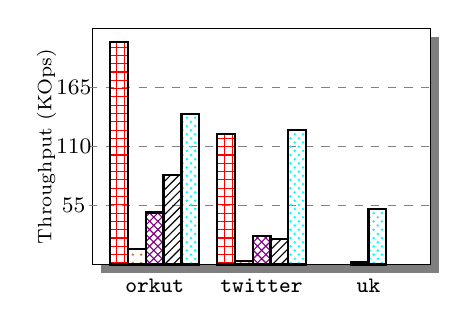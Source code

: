 \begin{tikzpicture}[xscale=0.043,yscale=0.03]

  \draw[preaction={fill=black,opacity=.5,transform canvas={xshift=3,yshift=-3}},black][fill=white] (0,0) rectangle (100, 100);

  \draw[dashed, gray] (-1, 25) -- (101, 25);
  \draw[dashed, gray] (-1, 50) -- (101, 50);
  \draw[dashed, gray] (-1, 75) -- (101, 75);

  \draw[thick, black] (-5.5, 25.00) node[align=right] {\footnotesize{55}};
  \draw[thick, black] (-5.5, 50.00) node[align=right] {\footnotesize{110}};
  \draw[thick, black] (-5.5, 75.00) node[align=right] {\footnotesize{165}};

  \node (label-align) [thick, black, align=center, rotate=90] at (-13.5, 50) {{\scriptsize Throughput (KOps)}};

  \draw[thick, pattern=grid, pattern color=red] (5.26,0) rectangle (10.53,94.18);
  \draw[thick, pattern=dots, pattern color=brown] (10.53,0) rectangle (15.79,6.64);
  \draw[thick, pattern=crosshatch, pattern color=violet] (15.79,0) rectangle (21.05,22.00);
  \draw[thick, pattern=north east lines, pattern color=black] (21.05,0) rectangle (26.32,37.73);
  \draw[thick, pattern=crosshatch dots, pattern color=cyan] (26.32,0) rectangle (31.58,63.82);

  \draw[thick, pattern=grid, pattern color=red] (36.84,0) rectangle (42.11,55.09);
  \draw[thick, pattern=dots, pattern color=brown] (42.11,0) rectangle (47.37,1.50);
  \draw[thick, pattern=crosshatch, pattern color=violet] (47.37,0) rectangle (52.63,11.95);
  \draw[thick, pattern=north east lines, pattern color=black] (52.63,0) rectangle (57.89,10.68);
  \draw[thick, pattern=crosshatch dots, pattern color=cyan] (57.89,0) rectangle (63.16,56.82);

  \draw[thick, pattern=crosshatch, pattern color=violet] (76.32,0) rectangle (81.58,0.95);
  \draw[thick, pattern=crosshatch dots, pattern color=cyan] (81.58,0) rectangle (86.84,23.45);

  \draw[thick, black] (18.42, -9) node {\footnotesize{\tt{orkut}}};
  \draw[thick, black] (50.00, -9) node {\footnotesize{\tt{twitter}}};
  \draw[thick, black] (81.58, -9) node {\footnotesize{\tt{uk}}};

\end{tikzpicture}
